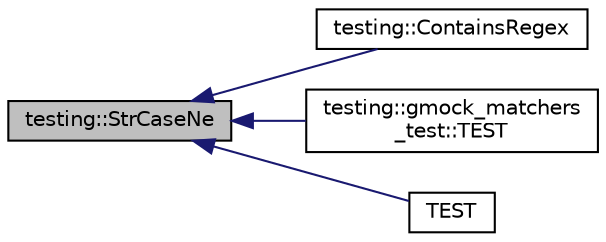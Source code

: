digraph "testing::StrCaseNe"
{
  edge [fontname="Helvetica",fontsize="10",labelfontname="Helvetica",labelfontsize="10"];
  node [fontname="Helvetica",fontsize="10",shape=record];
  rankdir="LR";
  Node1367 [label="testing::StrCaseNe",height=0.2,width=0.4,color="black", fillcolor="grey75", style="filled", fontcolor="black"];
  Node1367 -> Node1368 [dir="back",color="midnightblue",fontsize="10",style="solid",fontname="Helvetica"];
  Node1368 [label="testing::ContainsRegex",height=0.2,width=0.4,color="black", fillcolor="white", style="filled",URL="$d0/d75/namespacetesting.html#a86171504c5f9fbe32cbf832975d13649"];
  Node1367 -> Node1369 [dir="back",color="midnightblue",fontsize="10",style="solid",fontname="Helvetica"];
  Node1369 [label="testing::gmock_matchers\l_test::TEST",height=0.2,width=0.4,color="black", fillcolor="white", style="filled",URL="$d5/de1/namespacetesting_1_1gmock__matchers__test.html#a9a627f8538cfff62fbaee86ac465f6c8"];
  Node1367 -> Node1370 [dir="back",color="midnightblue",fontsize="10",style="solid",fontname="Helvetica"];
  Node1370 [label="TEST",height=0.2,width=0.4,color="black", fillcolor="white", style="filled",URL="$d8/dce/gmock__link__test_8h.html#acd4cefd0a0c481117e8450bb3e26995a"];
}
